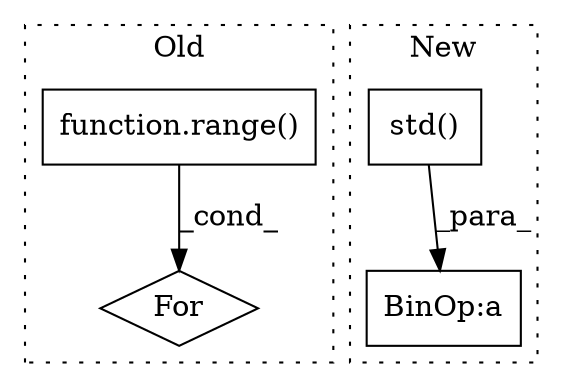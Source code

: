 digraph G {
subgraph cluster0 {
1 [label="function.range()" a="75" s="8375,8382" l="6,1" shape="box"];
3 [label="For" a="107" s="8366,8383" l="4,10" shape="diamond"];
label = "Old";
style="dotted";
}
subgraph cluster1 {
2 [label="std()" a="75" s="8212" l="25" shape="box"];
4 [label="BinOp:a" a="82" s="8237" l="3" shape="box"];
label = "New";
style="dotted";
}
1 -> 3 [label="_cond_"];
2 -> 4 [label="_para_"];
}